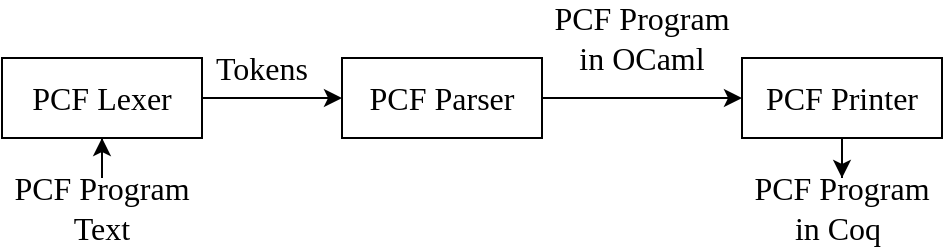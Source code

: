 <mxfile version="20.8.13" type="github">
  <diagram name="第 1 页" id="cuK7lC2RKD2cLCVP_Axy">
    <mxGraphModel dx="1052" dy="642" grid="1" gridSize="10" guides="1" tooltips="1" connect="1" arrows="1" fold="1" page="1" pageScale="1" pageWidth="827" pageHeight="1169" math="0" shadow="0">
      <root>
        <mxCell id="0" />
        <mxCell id="1" parent="0" />
        <mxCell id="F5997rlDetEOGOqTm2ku-4" value="" style="edgeStyle=orthogonalEdgeStyle;rounded=0;orthogonalLoop=1;jettySize=auto;html=1;fontFamily=Times New Roman;fontSize=16;" edge="1" parent="1" source="F5997rlDetEOGOqTm2ku-1" target="F5997rlDetEOGOqTm2ku-3">
          <mxGeometry relative="1" as="geometry" />
        </mxCell>
        <mxCell id="F5997rlDetEOGOqTm2ku-1" value="&lt;font style=&quot;font-size: 16px;&quot; face=&quot;Times New Roman&quot;&gt;PCF Lexer&lt;/font&gt;" style="rounded=0;whiteSpace=wrap;html=1;" vertex="1" parent="1">
          <mxGeometry x="130" y="200" width="100" height="40" as="geometry" />
        </mxCell>
        <mxCell id="F5997rlDetEOGOqTm2ku-6" value="" style="edgeStyle=orthogonalEdgeStyle;rounded=0;orthogonalLoop=1;jettySize=auto;html=1;fontFamily=Times New Roman;fontSize=16;" edge="1" parent="1" source="F5997rlDetEOGOqTm2ku-3" target="F5997rlDetEOGOqTm2ku-5">
          <mxGeometry relative="1" as="geometry" />
        </mxCell>
        <mxCell id="F5997rlDetEOGOqTm2ku-3" value="&lt;font style=&quot;font-size: 16px;&quot; face=&quot;Times New Roman&quot;&gt;PCF Parser&lt;/font&gt;" style="rounded=0;whiteSpace=wrap;html=1;" vertex="1" parent="1">
          <mxGeometry x="300" y="200" width="100" height="40" as="geometry" />
        </mxCell>
        <mxCell id="F5997rlDetEOGOqTm2ku-13" value="" style="edgeStyle=orthogonalEdgeStyle;rounded=0;orthogonalLoop=1;jettySize=auto;html=1;fontFamily=Times New Roman;fontSize=16;" edge="1" parent="1" source="F5997rlDetEOGOqTm2ku-5" target="F5997rlDetEOGOqTm2ku-9">
          <mxGeometry relative="1" as="geometry" />
        </mxCell>
        <mxCell id="F5997rlDetEOGOqTm2ku-5" value="&lt;font style=&quot;font-size: 16px;&quot; face=&quot;Times New Roman&quot;&gt;PCF Printer&lt;/font&gt;" style="rounded=0;whiteSpace=wrap;html=1;" vertex="1" parent="1">
          <mxGeometry x="500" y="200" width="100" height="40" as="geometry" />
        </mxCell>
        <mxCell id="F5997rlDetEOGOqTm2ku-9" value="PCF Program in&amp;nbsp;Coq&amp;nbsp;" style="text;html=1;strokeColor=none;fillColor=none;align=center;verticalAlign=middle;whiteSpace=wrap;rounded=0;fontSize=16;fontFamily=Times New Roman;" vertex="1" parent="1">
          <mxGeometry x="505" y="260" width="90" height="30" as="geometry" />
        </mxCell>
        <mxCell id="F5997rlDetEOGOqTm2ku-11" value="" style="edgeStyle=orthogonalEdgeStyle;rounded=0;orthogonalLoop=1;jettySize=auto;html=1;fontFamily=Times New Roman;fontSize=16;" edge="1" parent="1" source="F5997rlDetEOGOqTm2ku-10" target="F5997rlDetEOGOqTm2ku-1">
          <mxGeometry relative="1" as="geometry" />
        </mxCell>
        <mxCell id="F5997rlDetEOGOqTm2ku-10" value="PCF Program Text" style="text;html=1;strokeColor=none;fillColor=none;align=center;verticalAlign=middle;whiteSpace=wrap;rounded=0;fontSize=16;fontFamily=Times New Roman;" vertex="1" parent="1">
          <mxGeometry x="130" y="260" width="100" height="30" as="geometry" />
        </mxCell>
        <mxCell id="F5997rlDetEOGOqTm2ku-14" value="Tokens" style="text;html=1;strokeColor=none;fillColor=none;align=center;verticalAlign=middle;whiteSpace=wrap;rounded=0;fontSize=16;fontFamily=Times New Roman;" vertex="1" parent="1">
          <mxGeometry x="230" y="190" width="60" height="30" as="geometry" />
        </mxCell>
        <mxCell id="F5997rlDetEOGOqTm2ku-15" value="PCF Program in OCaml" style="text;html=1;strokeColor=none;fillColor=none;align=center;verticalAlign=middle;whiteSpace=wrap;rounded=0;fontSize=16;fontFamily=Times New Roman;" vertex="1" parent="1">
          <mxGeometry x="400" y="175" width="100" height="30" as="geometry" />
        </mxCell>
      </root>
    </mxGraphModel>
  </diagram>
</mxfile>
